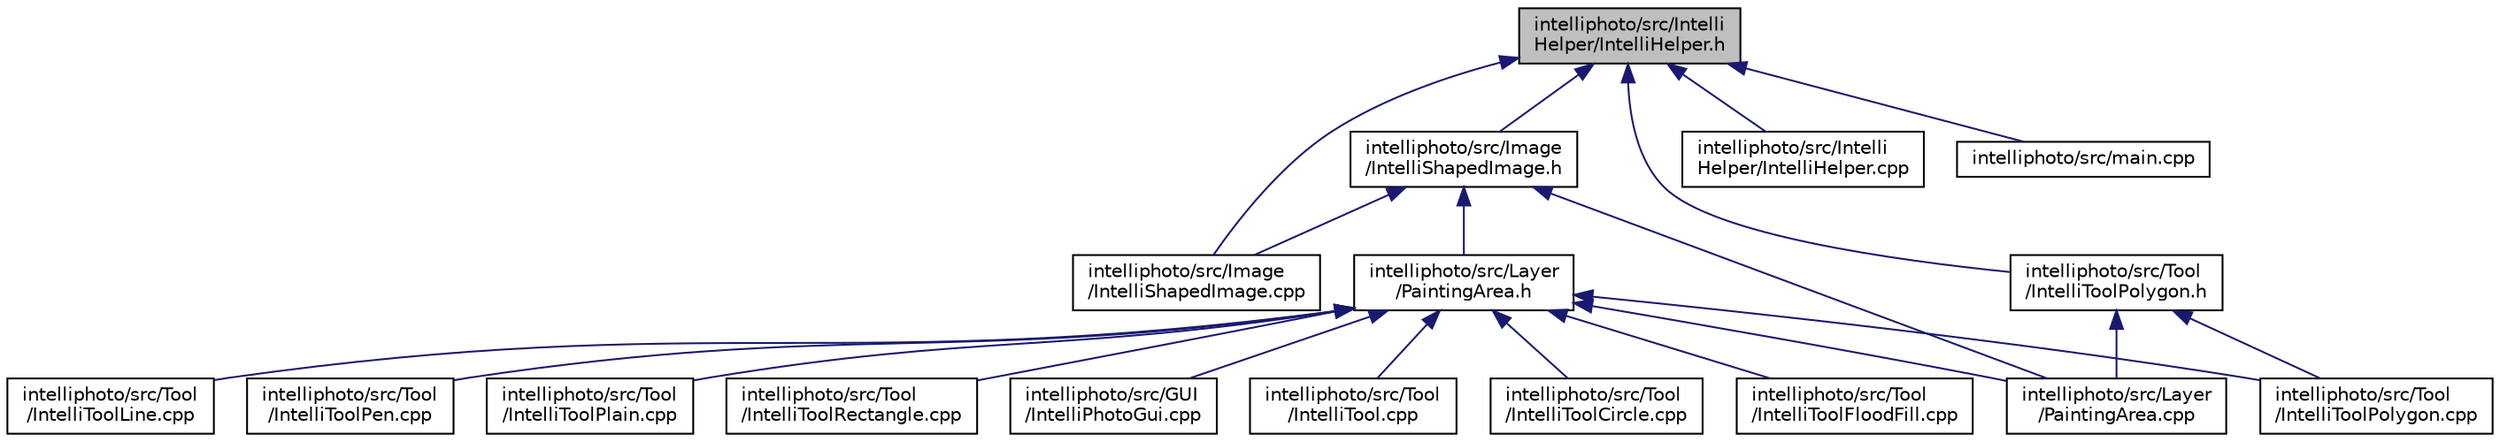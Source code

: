 digraph "intelliphoto/src/IntelliHelper/IntelliHelper.h"
{
 // LATEX_PDF_SIZE
  edge [fontname="Helvetica",fontsize="10",labelfontname="Helvetica",labelfontsize="10"];
  node [fontname="Helvetica",fontsize="10",shape=record];
  Node1 [label="intelliphoto/src/Intelli\lHelper/IntelliHelper.h",height=0.2,width=0.4,color="black", fillcolor="grey75", style="filled", fontcolor="black",tooltip=" "];
  Node1 -> Node2 [dir="back",color="midnightblue",fontsize="10",style="solid",fontname="Helvetica"];
  Node2 [label="intelliphoto/src/Image\l/IntelliShapedImage.cpp",height=0.2,width=0.4,color="black", fillcolor="white", style="filled",URL="$_intelli_shaped_image_8cpp.html",tooltip=" "];
  Node1 -> Node3 [dir="back",color="midnightblue",fontsize="10",style="solid",fontname="Helvetica"];
  Node3 [label="intelliphoto/src/Image\l/IntelliShapedImage.h",height=0.2,width=0.4,color="black", fillcolor="white", style="filled",URL="$_intelli_shaped_image_8h.html",tooltip=" "];
  Node3 -> Node2 [dir="back",color="midnightblue",fontsize="10",style="solid",fontname="Helvetica"];
  Node3 -> Node4 [dir="back",color="midnightblue",fontsize="10",style="solid",fontname="Helvetica"];
  Node4 [label="intelliphoto/src/Layer\l/PaintingArea.h",height=0.2,width=0.4,color="black", fillcolor="white", style="filled",URL="$_painting_area_8h.html",tooltip=" "];
  Node4 -> Node5 [dir="back",color="midnightblue",fontsize="10",style="solid",fontname="Helvetica"];
  Node5 [label="intelliphoto/src/GUI\l/IntelliPhotoGui.cpp",height=0.2,width=0.4,color="black", fillcolor="white", style="filled",URL="$_intelli_photo_gui_8cpp.html",tooltip=" "];
  Node4 -> Node6 [dir="back",color="midnightblue",fontsize="10",style="solid",fontname="Helvetica"];
  Node6 [label="intelliphoto/src/Layer\l/PaintingArea.cpp",height=0.2,width=0.4,color="black", fillcolor="white", style="filled",URL="$_painting_area_8cpp.html",tooltip=" "];
  Node4 -> Node7 [dir="back",color="midnightblue",fontsize="10",style="solid",fontname="Helvetica"];
  Node7 [label="intelliphoto/src/Tool\l/IntelliTool.cpp",height=0.2,width=0.4,color="black", fillcolor="white", style="filled",URL="$_intelli_tool_8cpp.html",tooltip=" "];
  Node4 -> Node8 [dir="back",color="midnightblue",fontsize="10",style="solid",fontname="Helvetica"];
  Node8 [label="intelliphoto/src/Tool\l/IntelliToolCircle.cpp",height=0.2,width=0.4,color="black", fillcolor="white", style="filled",URL="$_intelli_tool_circle_8cpp.html",tooltip=" "];
  Node4 -> Node9 [dir="back",color="midnightblue",fontsize="10",style="solid",fontname="Helvetica"];
  Node9 [label="intelliphoto/src/Tool\l/IntelliToolFloodFill.cpp",height=0.2,width=0.4,color="black", fillcolor="white", style="filled",URL="$_intelli_tool_flood_fill_8cpp.html",tooltip=" "];
  Node4 -> Node10 [dir="back",color="midnightblue",fontsize="10",style="solid",fontname="Helvetica"];
  Node10 [label="intelliphoto/src/Tool\l/IntelliToolLine.cpp",height=0.2,width=0.4,color="black", fillcolor="white", style="filled",URL="$_intelli_tool_line_8cpp.html",tooltip=" "];
  Node4 -> Node11 [dir="back",color="midnightblue",fontsize="10",style="solid",fontname="Helvetica"];
  Node11 [label="intelliphoto/src/Tool\l/IntelliToolPen.cpp",height=0.2,width=0.4,color="black", fillcolor="white", style="filled",URL="$_intelli_tool_pen_8cpp.html",tooltip=" "];
  Node4 -> Node12 [dir="back",color="midnightblue",fontsize="10",style="solid",fontname="Helvetica"];
  Node12 [label="intelliphoto/src/Tool\l/IntelliToolPlain.cpp",height=0.2,width=0.4,color="black", fillcolor="white", style="filled",URL="$_intelli_tool_plain_8cpp.html",tooltip=" "];
  Node4 -> Node13 [dir="back",color="midnightblue",fontsize="10",style="solid",fontname="Helvetica"];
  Node13 [label="intelliphoto/src/Tool\l/IntelliToolPolygon.cpp",height=0.2,width=0.4,color="black", fillcolor="white", style="filled",URL="$_intelli_tool_polygon_8cpp.html",tooltip=" "];
  Node4 -> Node14 [dir="back",color="midnightblue",fontsize="10",style="solid",fontname="Helvetica"];
  Node14 [label="intelliphoto/src/Tool\l/IntelliToolRectangle.cpp",height=0.2,width=0.4,color="black", fillcolor="white", style="filled",URL="$_intelli_tool_rectangle_8cpp.html",tooltip=" "];
  Node3 -> Node6 [dir="back",color="midnightblue",fontsize="10",style="solid",fontname="Helvetica"];
  Node1 -> Node15 [dir="back",color="midnightblue",fontsize="10",style="solid",fontname="Helvetica"];
  Node15 [label="intelliphoto/src/Intelli\lHelper/IntelliHelper.cpp",height=0.2,width=0.4,color="black", fillcolor="white", style="filled",URL="$_intelli_helper_8cpp.html",tooltip=" "];
  Node1 -> Node16 [dir="back",color="midnightblue",fontsize="10",style="solid",fontname="Helvetica"];
  Node16 [label="intelliphoto/src/main.cpp",height=0.2,width=0.4,color="black", fillcolor="white", style="filled",URL="$main_8cpp.html",tooltip=" "];
  Node1 -> Node17 [dir="back",color="midnightblue",fontsize="10",style="solid",fontname="Helvetica"];
  Node17 [label="intelliphoto/src/Tool\l/IntelliToolPolygon.h",height=0.2,width=0.4,color="black", fillcolor="white", style="filled",URL="$_intelli_tool_polygon_8h.html",tooltip=" "];
  Node17 -> Node6 [dir="back",color="midnightblue",fontsize="10",style="solid",fontname="Helvetica"];
  Node17 -> Node13 [dir="back",color="midnightblue",fontsize="10",style="solid",fontname="Helvetica"];
}

